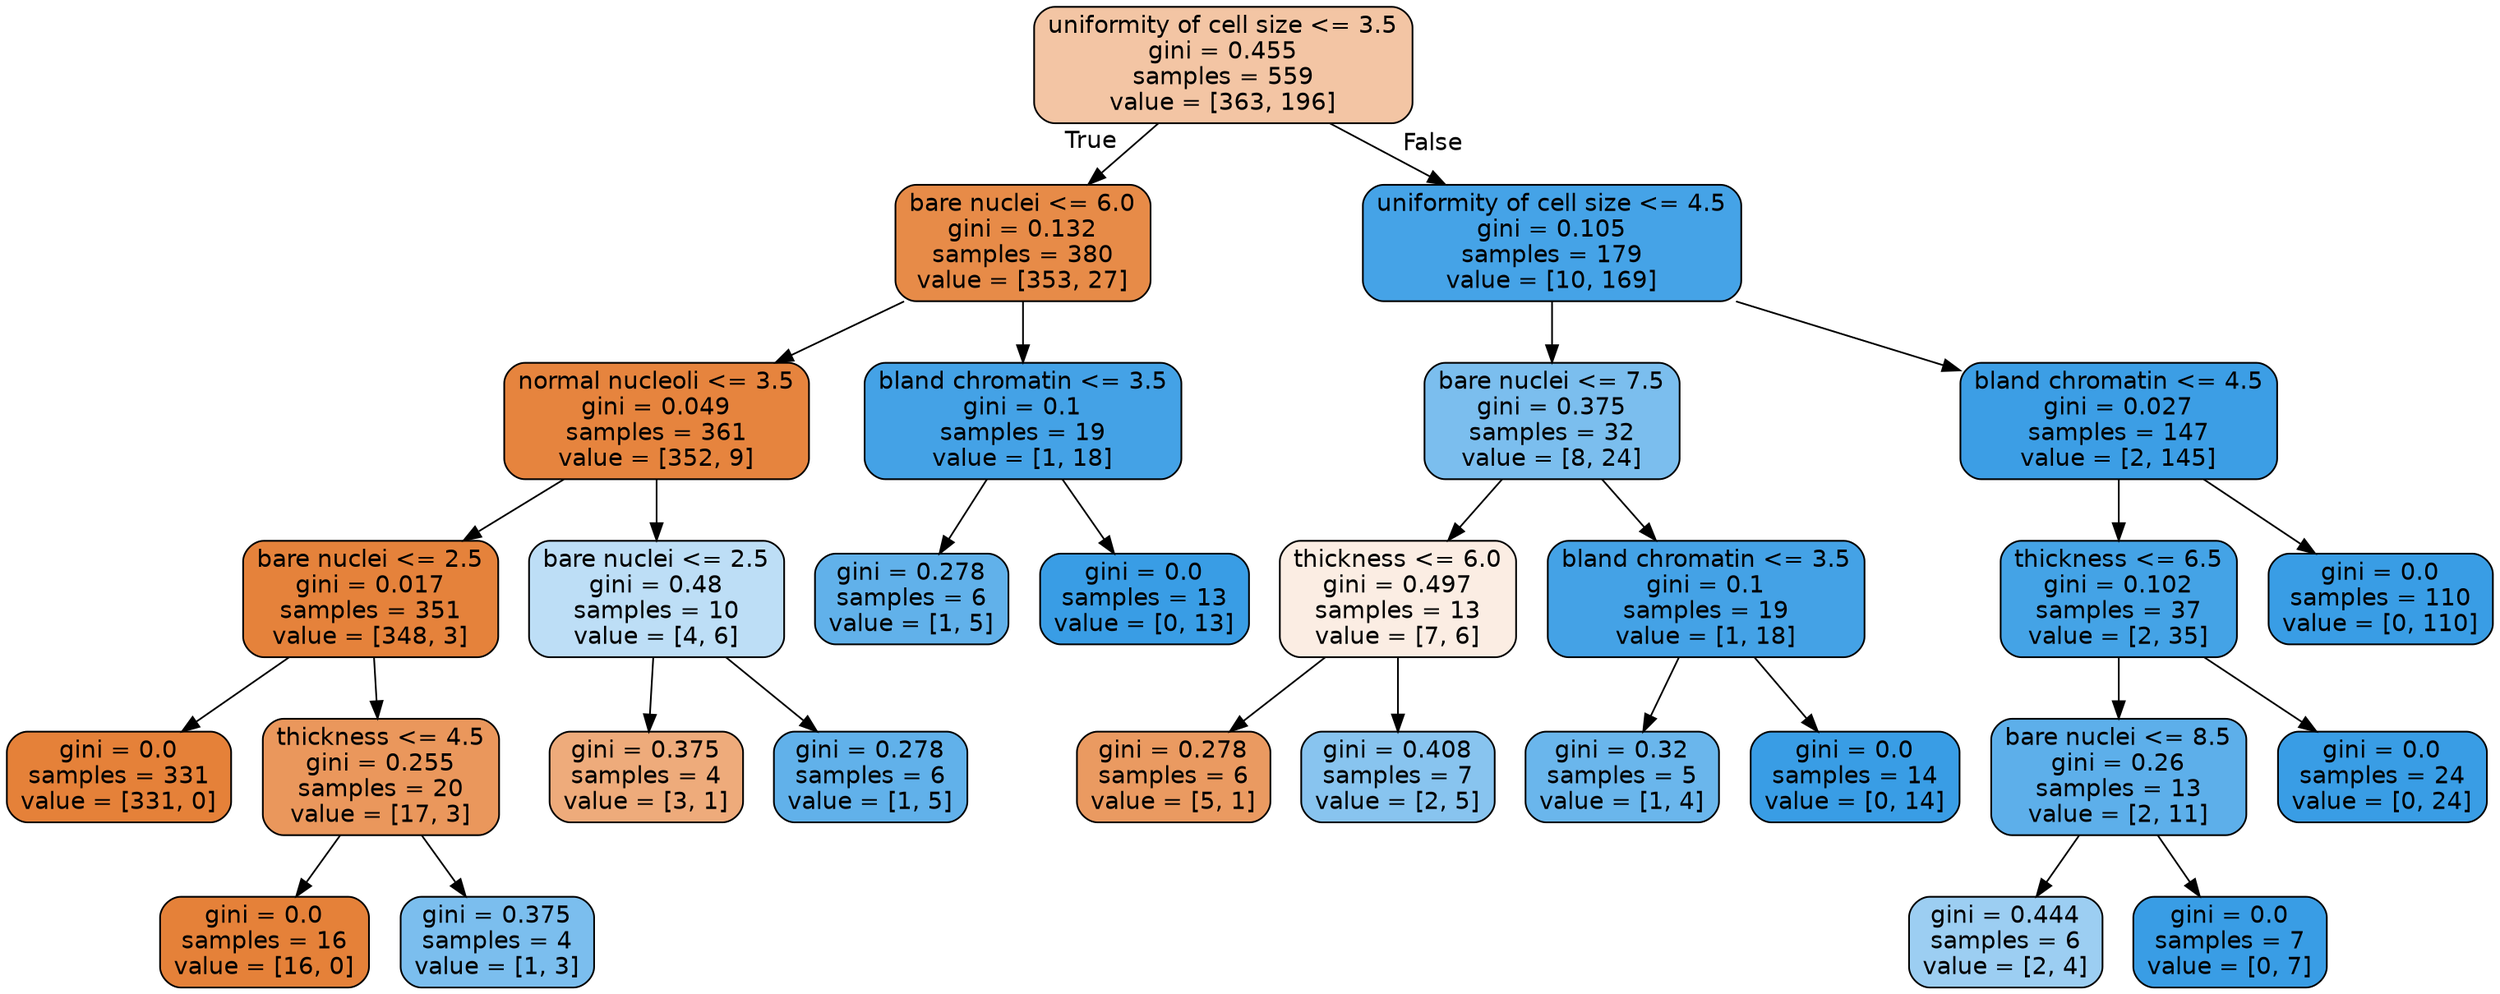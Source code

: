 digraph Tree {
node [shape=box, style="filled, rounded", color="black", fontname=helvetica] ;
edge [fontname=helvetica] ;
0 [label="uniformity of cell size <= 3.5\ngini = 0.455\nsamples = 559\nvalue = [363, 196]", fillcolor="#f3c5a4"] ;
1 [label="bare nuclei <= 6.0\ngini = 0.132\nsamples = 380\nvalue = [353, 27]", fillcolor="#e78b48"] ;
0 -> 1 [labeldistance=2.5, labelangle=45, headlabel="True"] ;
2 [label="normal nucleoli <= 3.5\ngini = 0.049\nsamples = 361\nvalue = [352, 9]", fillcolor="#e6843e"] ;
1 -> 2 ;
3 [label="bare nuclei <= 2.5\ngini = 0.017\nsamples = 351\nvalue = [348, 3]", fillcolor="#e5823b"] ;
2 -> 3 ;
4 [label="gini = 0.0\nsamples = 331\nvalue = [331, 0]", fillcolor="#e58139"] ;
3 -> 4 ;
5 [label="thickness <= 4.5\ngini = 0.255\nsamples = 20\nvalue = [17, 3]", fillcolor="#ea975c"] ;
3 -> 5 ;
6 [label="gini = 0.0\nsamples = 16\nvalue = [16, 0]", fillcolor="#e58139"] ;
5 -> 6 ;
7 [label="gini = 0.375\nsamples = 4\nvalue = [1, 3]", fillcolor="#7bbeee"] ;
5 -> 7 ;
8 [label="bare nuclei <= 2.5\ngini = 0.48\nsamples = 10\nvalue = [4, 6]", fillcolor="#bddef6"] ;
2 -> 8 ;
9 [label="gini = 0.375\nsamples = 4\nvalue = [3, 1]", fillcolor="#eeab7b"] ;
8 -> 9 ;
10 [label="gini = 0.278\nsamples = 6\nvalue = [1, 5]", fillcolor="#61b1ea"] ;
8 -> 10 ;
11 [label="bland chromatin <= 3.5\ngini = 0.1\nsamples = 19\nvalue = [1, 18]", fillcolor="#44a2e6"] ;
1 -> 11 ;
12 [label="gini = 0.278\nsamples = 6\nvalue = [1, 5]", fillcolor="#61b1ea"] ;
11 -> 12 ;
13 [label="gini = 0.0\nsamples = 13\nvalue = [0, 13]", fillcolor="#399de5"] ;
11 -> 13 ;
14 [label="uniformity of cell size <= 4.5\ngini = 0.105\nsamples = 179\nvalue = [10, 169]", fillcolor="#45a3e7"] ;
0 -> 14 [labeldistance=2.5, labelangle=-45, headlabel="False"] ;
15 [label="bare nuclei <= 7.5\ngini = 0.375\nsamples = 32\nvalue = [8, 24]", fillcolor="#7bbeee"] ;
14 -> 15 ;
16 [label="thickness <= 6.0\ngini = 0.497\nsamples = 13\nvalue = [7, 6]", fillcolor="#fbede3"] ;
15 -> 16 ;
17 [label="gini = 0.278\nsamples = 6\nvalue = [5, 1]", fillcolor="#ea9a61"] ;
16 -> 17 ;
18 [label="gini = 0.408\nsamples = 7\nvalue = [2, 5]", fillcolor="#88c4ef"] ;
16 -> 18 ;
19 [label="bland chromatin <= 3.5\ngini = 0.1\nsamples = 19\nvalue = [1, 18]", fillcolor="#44a2e6"] ;
15 -> 19 ;
20 [label="gini = 0.32\nsamples = 5\nvalue = [1, 4]", fillcolor="#6ab6ec"] ;
19 -> 20 ;
21 [label="gini = 0.0\nsamples = 14\nvalue = [0, 14]", fillcolor="#399de5"] ;
19 -> 21 ;
22 [label="bland chromatin <= 4.5\ngini = 0.027\nsamples = 147\nvalue = [2, 145]", fillcolor="#3c9ee5"] ;
14 -> 22 ;
23 [label="thickness <= 6.5\ngini = 0.102\nsamples = 37\nvalue = [2, 35]", fillcolor="#44a3e6"] ;
22 -> 23 ;
24 [label="bare nuclei <= 8.5\ngini = 0.26\nsamples = 13\nvalue = [2, 11]", fillcolor="#5dafea"] ;
23 -> 24 ;
25 [label="gini = 0.444\nsamples = 6\nvalue = [2, 4]", fillcolor="#9ccef2"] ;
24 -> 25 ;
26 [label="gini = 0.0\nsamples = 7\nvalue = [0, 7]", fillcolor="#399de5"] ;
24 -> 26 ;
27 [label="gini = 0.0\nsamples = 24\nvalue = [0, 24]", fillcolor="#399de5"] ;
23 -> 27 ;
28 [label="gini = 0.0\nsamples = 110\nvalue = [0, 110]", fillcolor="#399de5"] ;
22 -> 28 ;
}